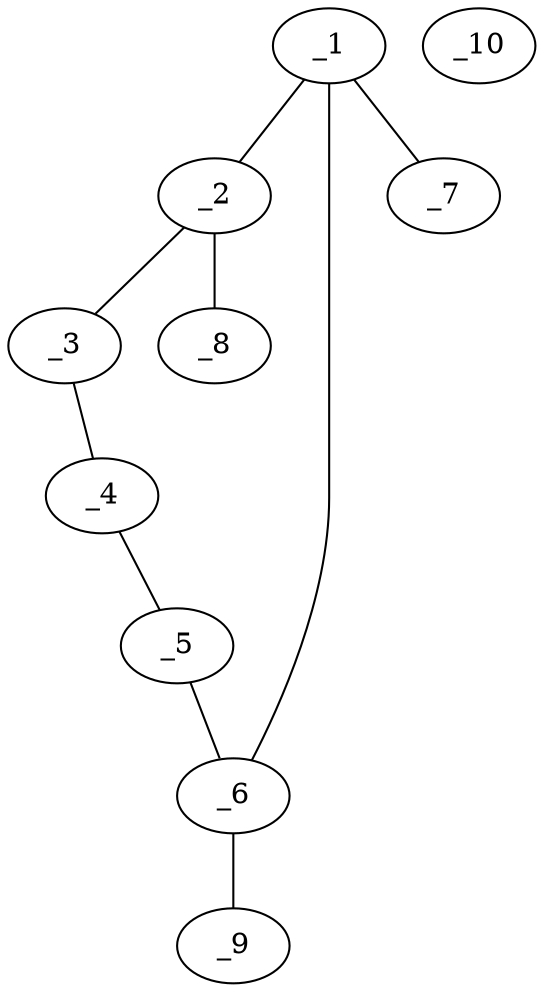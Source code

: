 graph molid609819 {
	_1	 [charge=0,
		chem=1,
		symbol="C  ",
		x="3.7321",
		y="0.5"];
	_2	 [charge=0,
		chem=1,
		symbol="C  ",
		x="2.866",
		y=0];
	_1 -- _2	 [valence=1];
	_6	 [charge=0,
		chem=1,
		symbol="C  ",
		x="4.5981",
		y=0];
	_1 -- _6	 [valence=1];
	_7	 [charge=0,
		chem=2,
		symbol="O  ",
		x="3.7321",
		y="1.5"];
	_1 -- _7	 [valence=1];
	_3	 [charge=0,
		chem=1,
		symbol="C  ",
		x="2.866",
		y="-1"];
	_2 -- _3	 [valence=1];
	_8	 [charge=0,
		chem=2,
		symbol="O  ",
		x=2,
		y="0.5"];
	_2 -- _8	 [valence=1];
	_4	 [charge=0,
		chem=1,
		symbol="C  ",
		x="3.732",
		y="-1.5"];
	_3 -- _4	 [valence=1];
	_5	 [charge=0,
		chem=1,
		symbol="C  ",
		x="4.5981",
		y="-1"];
	_4 -- _5	 [valence=1];
	_5 -- _6	 [valence=1];
	_9	 [charge=0,
		chem=4,
		symbol="N  ",
		x="5.4641",
		y="0.5"];
	_6 -- _9	 [valence=1];
	_10	 [charge=0,
		chem=7,
		symbol="Cl ",
		x="7.4641",
		y=0];
}
